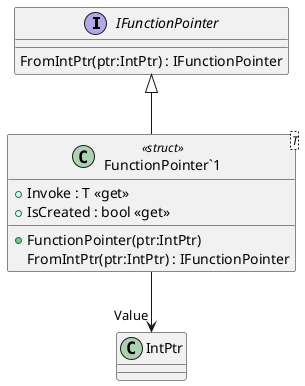 @startuml
interface IFunctionPointer {
    FromIntPtr(ptr:IntPtr) : IFunctionPointer
}
class "FunctionPointer`1"<T> <<struct>> {
    + FunctionPointer(ptr:IntPtr)
    + Invoke : T <<get>>
    + IsCreated : bool <<get>>
    FromIntPtr(ptr:IntPtr) : IFunctionPointer
}
IFunctionPointer <|-- "FunctionPointer`1"
"FunctionPointer`1" --> "Value" IntPtr
@enduml
